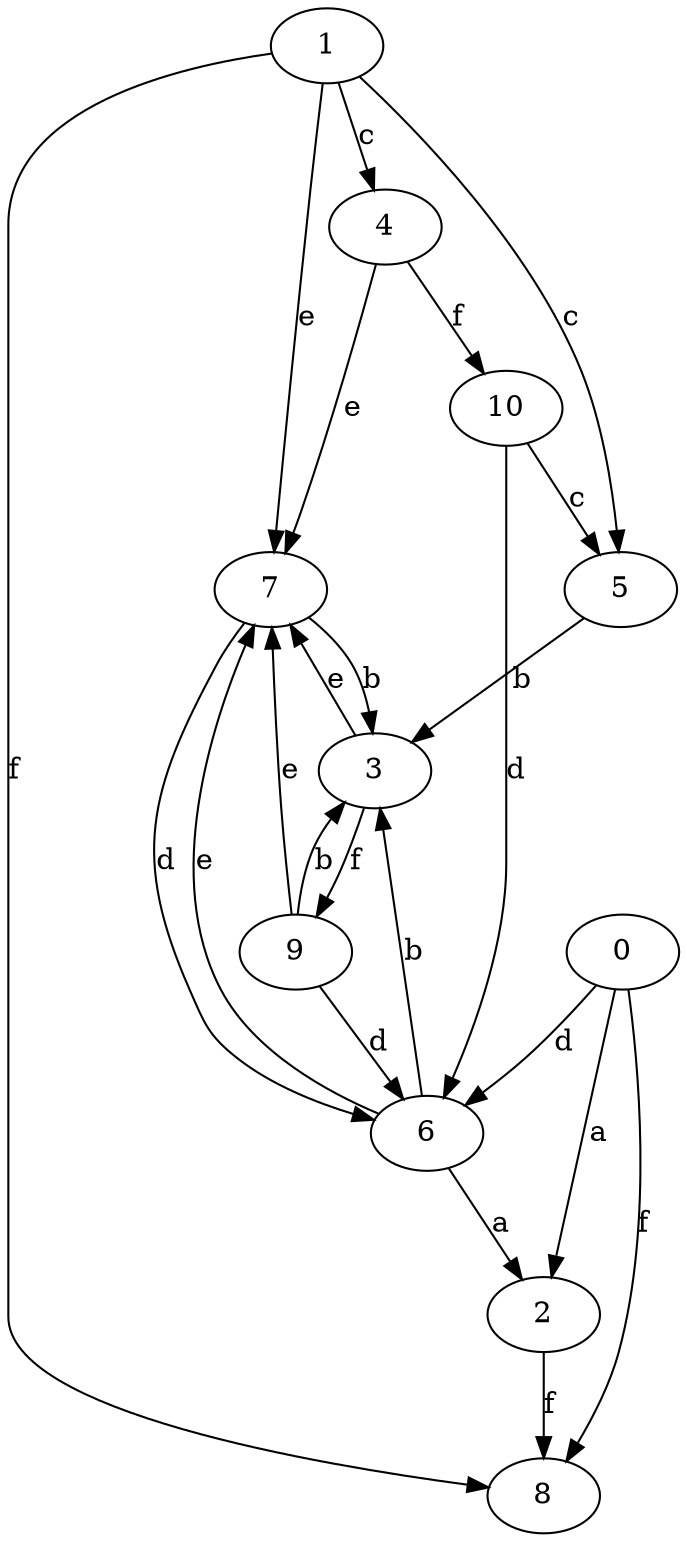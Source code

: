 strict digraph  {
1;
2;
3;
4;
5;
6;
7;
8;
9;
0;
10;
1 -> 4  [label=c];
1 -> 5  [label=c];
1 -> 7  [label=e];
1 -> 8  [label=f];
2 -> 8  [label=f];
3 -> 7  [label=e];
3 -> 9  [label=f];
4 -> 7  [label=e];
4 -> 10  [label=f];
5 -> 3  [label=b];
6 -> 2  [label=a];
6 -> 3  [label=b];
6 -> 7  [label=e];
7 -> 3  [label=b];
7 -> 6  [label=d];
9 -> 3  [label=b];
9 -> 6  [label=d];
9 -> 7  [label=e];
0 -> 2  [label=a];
0 -> 6  [label=d];
0 -> 8  [label=f];
10 -> 5  [label=c];
10 -> 6  [label=d];
}
